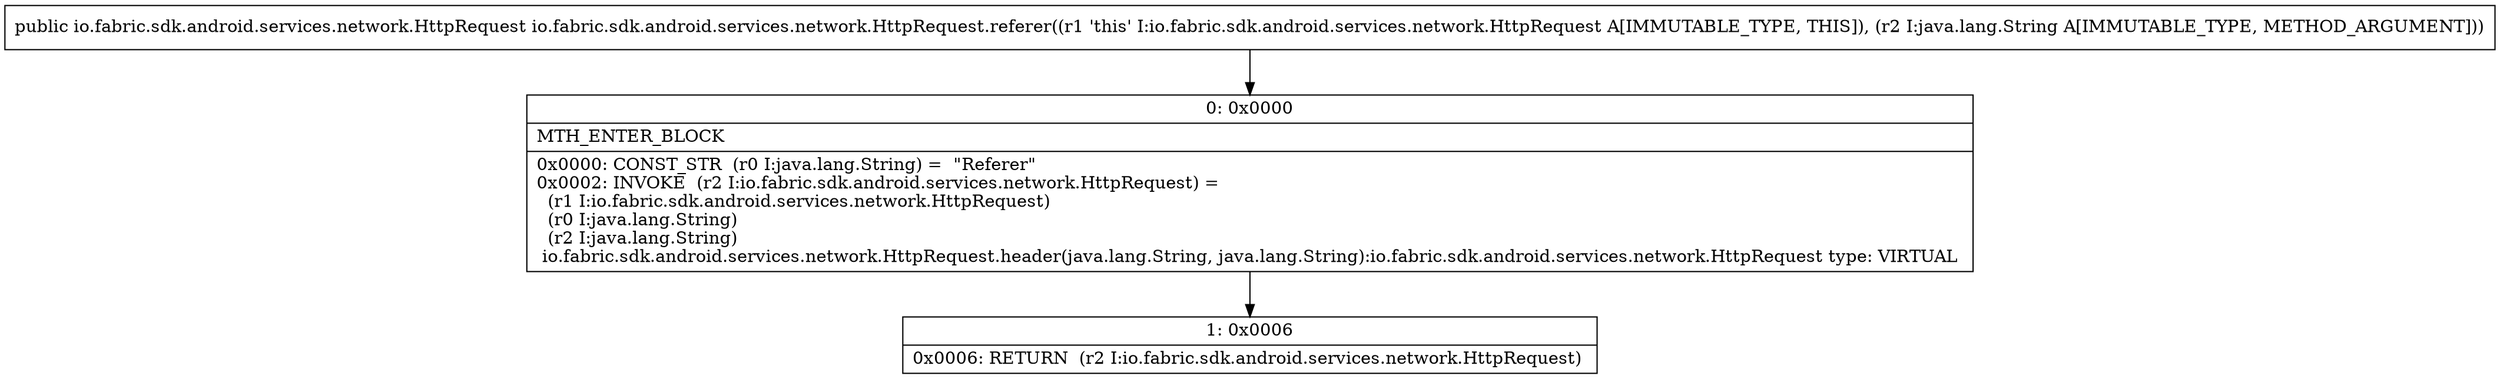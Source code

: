 digraph "CFG forio.fabric.sdk.android.services.network.HttpRequest.referer(Ljava\/lang\/String;)Lio\/fabric\/sdk\/android\/services\/network\/HttpRequest;" {
Node_0 [shape=record,label="{0\:\ 0x0000|MTH_ENTER_BLOCK\l|0x0000: CONST_STR  (r0 I:java.lang.String) =  \"Referer\" \l0x0002: INVOKE  (r2 I:io.fabric.sdk.android.services.network.HttpRequest) = \l  (r1 I:io.fabric.sdk.android.services.network.HttpRequest)\l  (r0 I:java.lang.String)\l  (r2 I:java.lang.String)\l io.fabric.sdk.android.services.network.HttpRequest.header(java.lang.String, java.lang.String):io.fabric.sdk.android.services.network.HttpRequest type: VIRTUAL \l}"];
Node_1 [shape=record,label="{1\:\ 0x0006|0x0006: RETURN  (r2 I:io.fabric.sdk.android.services.network.HttpRequest) \l}"];
MethodNode[shape=record,label="{public io.fabric.sdk.android.services.network.HttpRequest io.fabric.sdk.android.services.network.HttpRequest.referer((r1 'this' I:io.fabric.sdk.android.services.network.HttpRequest A[IMMUTABLE_TYPE, THIS]), (r2 I:java.lang.String A[IMMUTABLE_TYPE, METHOD_ARGUMENT])) }"];
MethodNode -> Node_0;
Node_0 -> Node_1;
}


